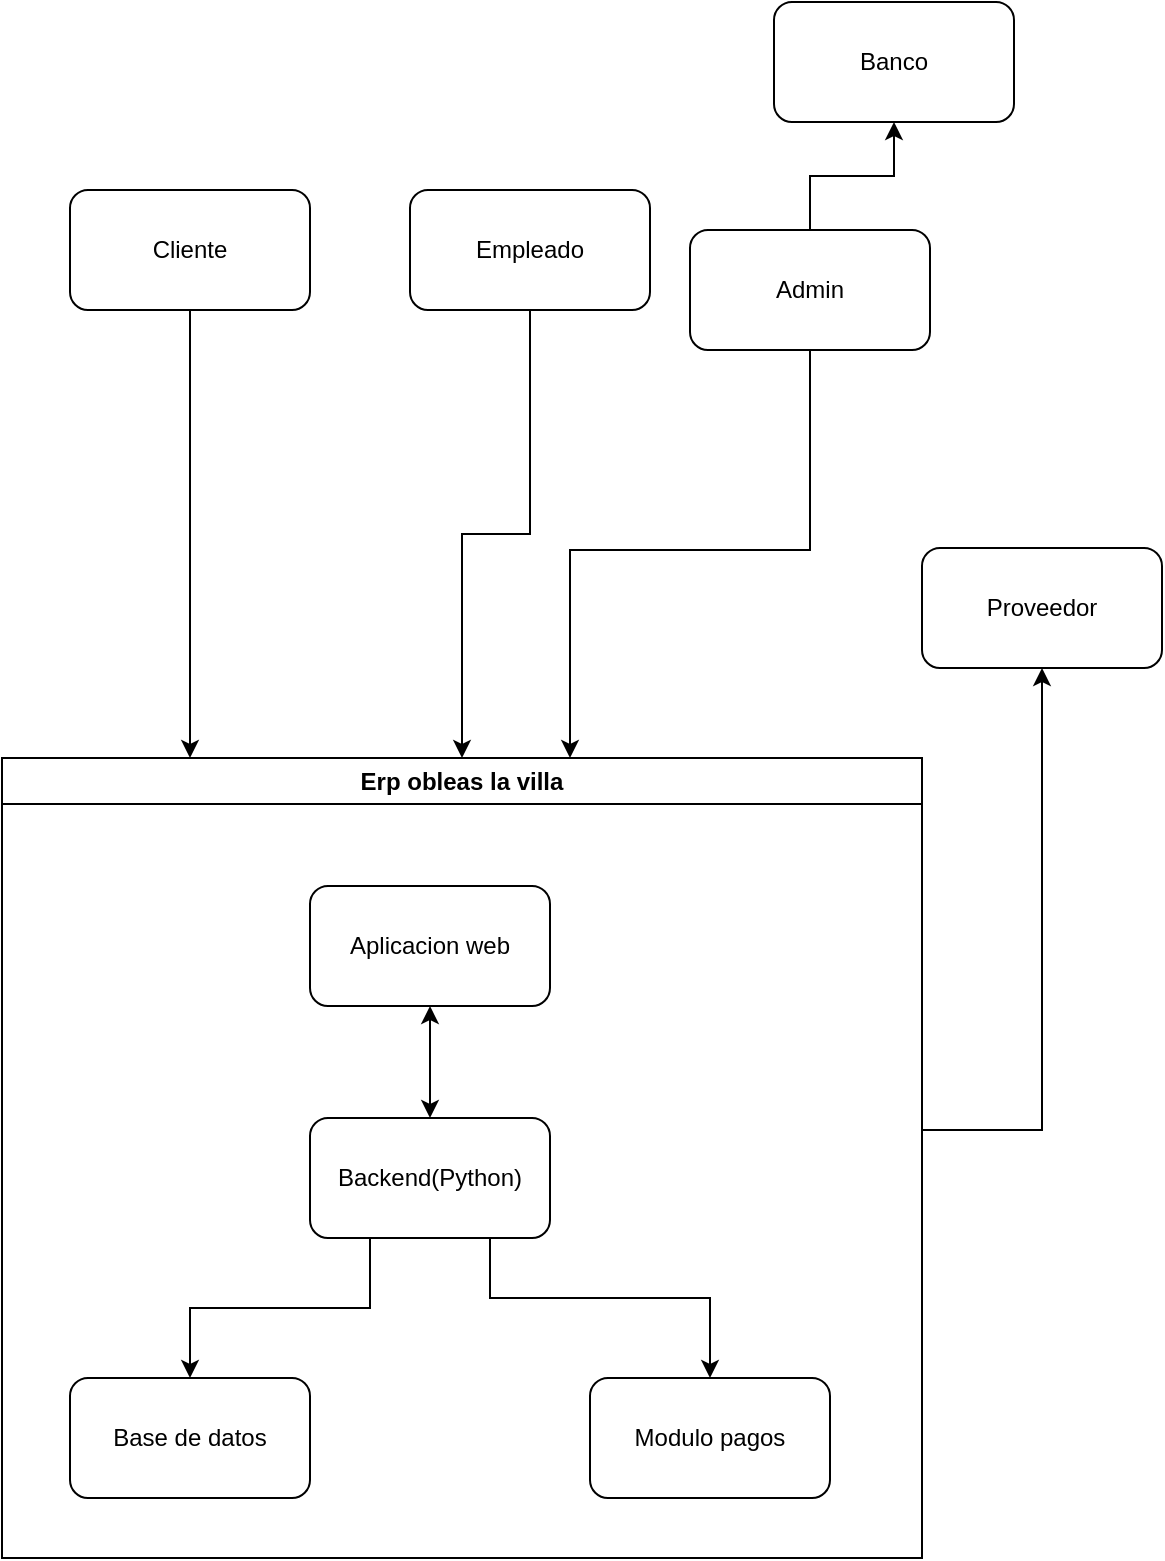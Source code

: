 <mxfile version="26.0.9">
  <diagram name="Página-1" id="qIIs663yJ5MXGmfDOA5L">
    <mxGraphModel dx="-115" dy="-342" grid="1" gridSize="10" guides="1" tooltips="1" connect="1" arrows="1" fold="1" page="1" pageScale="1" pageWidth="827" pageHeight="1169" math="0" shadow="0">
      <root>
        <mxCell id="0" />
        <mxCell id="1" parent="0" />
        <mxCell id="87BFwtE31WJ0iLyhAi9m-3" style="edgeStyle=orthogonalEdgeStyle;rounded=0;orthogonalLoop=1;jettySize=auto;html=1;entryX=0.5;entryY=1;entryDx=0;entryDy=0;" edge="1" parent="1" source="87BFwtE31WJ0iLyhAi9m-5" target="87BFwtE31WJ0iLyhAi9m-11">
          <mxGeometry relative="1" as="geometry" />
        </mxCell>
        <mxCell id="87BFwtE31WJ0iLyhAi9m-23" style="edgeStyle=orthogonalEdgeStyle;rounded=0;orthogonalLoop=1;jettySize=auto;html=1;" edge="1" parent="1" source="87BFwtE31WJ0iLyhAi9m-5" target="87BFwtE31WJ0iLyhAi9m-12">
          <mxGeometry relative="1" as="geometry">
            <Array as="points">
              <mxPoint x="1270" y="1590" />
              <mxPoint x="1150" y="1590" />
            </Array>
          </mxGeometry>
        </mxCell>
        <mxCell id="87BFwtE31WJ0iLyhAi9m-5" value="Admin" style="whiteSpace=wrap;html=1;rounded=1;" vertex="1" parent="1">
          <mxGeometry x="1210" y="1430" width="120" height="60" as="geometry" />
        </mxCell>
        <mxCell id="87BFwtE31WJ0iLyhAi9m-22" style="edgeStyle=orthogonalEdgeStyle;rounded=0;orthogonalLoop=1;jettySize=auto;html=1;" edge="1" parent="1" source="87BFwtE31WJ0iLyhAi9m-7" target="87BFwtE31WJ0iLyhAi9m-12">
          <mxGeometry relative="1" as="geometry" />
        </mxCell>
        <mxCell id="87BFwtE31WJ0iLyhAi9m-7" value="Empleado" style="whiteSpace=wrap;html=1;rounded=1;" vertex="1" parent="1">
          <mxGeometry x="1070" y="1410" width="120" height="60" as="geometry" />
        </mxCell>
        <mxCell id="87BFwtE31WJ0iLyhAi9m-21" style="edgeStyle=orthogonalEdgeStyle;rounded=0;orthogonalLoop=1;jettySize=auto;html=1;" edge="1" parent="1" source="87BFwtE31WJ0iLyhAi9m-9" target="87BFwtE31WJ0iLyhAi9m-12">
          <mxGeometry relative="1" as="geometry">
            <Array as="points">
              <mxPoint x="960" y="1630" />
              <mxPoint x="960" y="1630" />
            </Array>
          </mxGeometry>
        </mxCell>
        <mxCell id="87BFwtE31WJ0iLyhAi9m-9" value="Cliente" style="rounded=1;whiteSpace=wrap;html=1;" vertex="1" parent="1">
          <mxGeometry x="900" y="1410" width="120" height="60" as="geometry" />
        </mxCell>
        <mxCell id="87BFwtE31WJ0iLyhAi9m-10" value="Proveedor" style="rounded=1;whiteSpace=wrap;html=1;" vertex="1" parent="1">
          <mxGeometry x="1326" y="1589" width="120" height="60" as="geometry" />
        </mxCell>
        <mxCell id="87BFwtE31WJ0iLyhAi9m-11" value="Banco" style="rounded=1;whiteSpace=wrap;html=1;" vertex="1" parent="1">
          <mxGeometry x="1252" y="1316" width="120" height="60" as="geometry" />
        </mxCell>
        <mxCell id="87BFwtE31WJ0iLyhAi9m-24" style="edgeStyle=orthogonalEdgeStyle;rounded=0;orthogonalLoop=1;jettySize=auto;html=1;" edge="1" parent="1" source="87BFwtE31WJ0iLyhAi9m-12" target="87BFwtE31WJ0iLyhAi9m-10">
          <mxGeometry relative="1" as="geometry">
            <Array as="points">
              <mxPoint x="1386" y="1880" />
            </Array>
          </mxGeometry>
        </mxCell>
        <mxCell id="87BFwtE31WJ0iLyhAi9m-12" value="Erp obleas la villa" style="swimlane;whiteSpace=wrap;html=1;" vertex="1" parent="1">
          <mxGeometry x="866" y="1694" width="460" height="400" as="geometry" />
        </mxCell>
        <mxCell id="87BFwtE31WJ0iLyhAi9m-13" value="Aplicacion web" style="rounded=1;whiteSpace=wrap;html=1;" vertex="1" parent="87BFwtE31WJ0iLyhAi9m-12">
          <mxGeometry x="154" y="64" width="120" height="60" as="geometry" />
        </mxCell>
        <mxCell id="87BFwtE31WJ0iLyhAi9m-19" style="edgeStyle=orthogonalEdgeStyle;rounded=0;orthogonalLoop=1;jettySize=auto;html=1;" edge="1" parent="87BFwtE31WJ0iLyhAi9m-12" source="87BFwtE31WJ0iLyhAi9m-14" target="87BFwtE31WJ0iLyhAi9m-15">
          <mxGeometry relative="1" as="geometry">
            <Array as="points">
              <mxPoint x="184" y="275" />
              <mxPoint x="94" y="275" />
            </Array>
          </mxGeometry>
        </mxCell>
        <mxCell id="87BFwtE31WJ0iLyhAi9m-20" style="edgeStyle=orthogonalEdgeStyle;rounded=0;orthogonalLoop=1;jettySize=auto;html=1;" edge="1" parent="87BFwtE31WJ0iLyhAi9m-12" source="87BFwtE31WJ0iLyhAi9m-14" target="87BFwtE31WJ0iLyhAi9m-16">
          <mxGeometry relative="1" as="geometry">
            <Array as="points">
              <mxPoint x="244" y="270" />
              <mxPoint x="354" y="270" />
            </Array>
          </mxGeometry>
        </mxCell>
        <mxCell id="87BFwtE31WJ0iLyhAi9m-14" value="Backend(Python)" style="rounded=1;whiteSpace=wrap;html=1;" vertex="1" parent="87BFwtE31WJ0iLyhAi9m-12">
          <mxGeometry x="154" y="180" width="120" height="60" as="geometry" />
        </mxCell>
        <mxCell id="87BFwtE31WJ0iLyhAi9m-15" value="Base de datos" style="rounded=1;whiteSpace=wrap;html=1;" vertex="1" parent="87BFwtE31WJ0iLyhAi9m-12">
          <mxGeometry x="34" y="310" width="120" height="60" as="geometry" />
        </mxCell>
        <mxCell id="87BFwtE31WJ0iLyhAi9m-16" value="Modulo pagos" style="rounded=1;whiteSpace=wrap;html=1;" vertex="1" parent="87BFwtE31WJ0iLyhAi9m-12">
          <mxGeometry x="294" y="310" width="120" height="60" as="geometry" />
        </mxCell>
        <mxCell id="87BFwtE31WJ0iLyhAi9m-18" value="" style="endArrow=classic;startArrow=classic;html=1;rounded=0;" edge="1" parent="87BFwtE31WJ0iLyhAi9m-12" source="87BFwtE31WJ0iLyhAi9m-14" target="87BFwtE31WJ0iLyhAi9m-13">
          <mxGeometry width="50" height="50" relative="1" as="geometry">
            <mxPoint x="84" y="200" as="sourcePoint" />
            <mxPoint x="134" y="150" as="targetPoint" />
          </mxGeometry>
        </mxCell>
      </root>
    </mxGraphModel>
  </diagram>
</mxfile>
